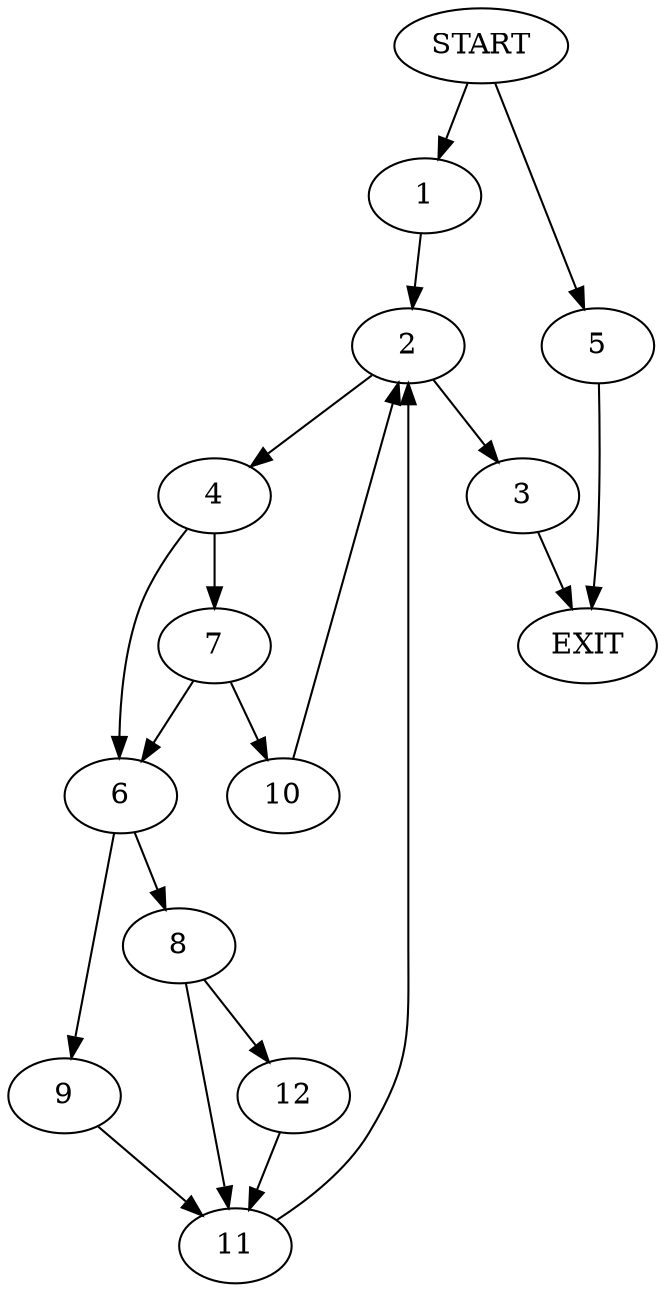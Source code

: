 digraph {
0 [label="START"]
13 [label="EXIT"]
0 -> 1
1 -> 2
2 -> 3
2 -> 4
0 -> 5
5 -> 13
4 -> 6
4 -> 7
3 -> 13
6 -> 8
6 -> 9
7 -> 6
7 -> 10
10 -> 2
9 -> 11
8 -> 11
8 -> 12
11 -> 2
12 -> 11
}
